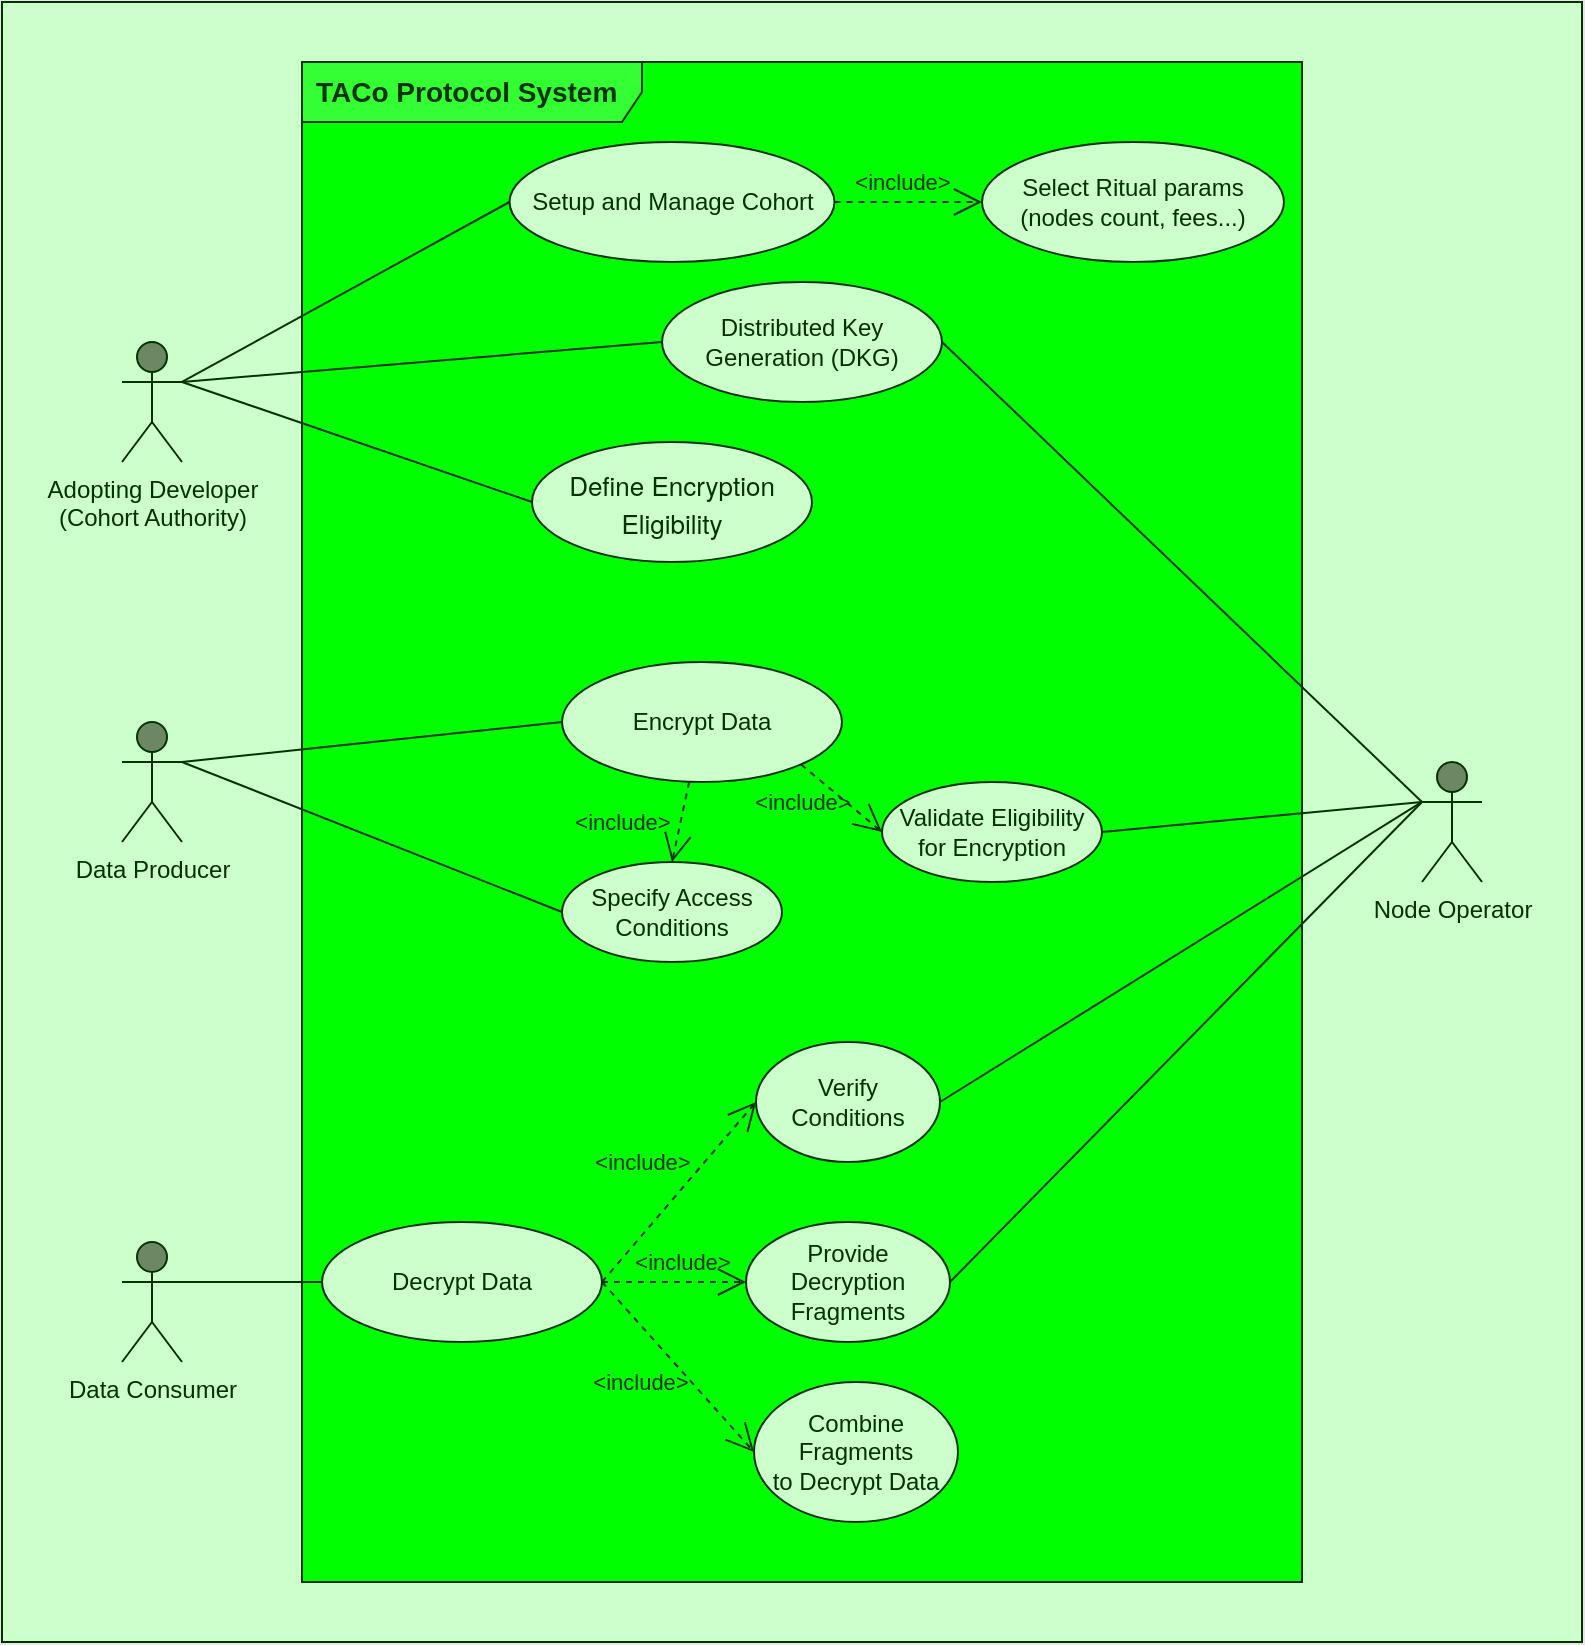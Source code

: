 <mxfile>
    <diagram id="taco-protocol-usecase" name="TACo Protocol Use Case">
        <mxGraphModel dx="1495" dy="823" grid="1" gridSize="10" guides="1" tooltips="1" connect="1" arrows="1" fold="1" page="1" pageScale="1" pageWidth="850" pageHeight="1100" background="#E6E6E6" math="0" shadow="0">
            <root>
                <mxCell id="0"/>
                <mxCell id="1" parent="0"/>
                <mxCell id="68" value="" style="rounded=0;whiteSpace=wrap;html=1;strokeColor=#003300;fillColor=#CCFFCC;" parent="1" vertex="1">
                    <mxGeometry width="790" height="820" as="geometry"/>
                </mxCell>
                <mxCell id="28" value="TACo Protocol System" style="shape=umlFrame;whiteSpace=wrap;html=1;width=170;height=30;boundedLbl=1;verticalAlign=top;align=left;spacingLeft=5;swimlaneFillColor=#00FF00;rounded=1;fontSize=14;fontStyle=1;fillStyle=solid;fillColor=#33FF33;strokeColor=#003300;fontColor=#003300;" parent="1" vertex="1">
                    <mxGeometry x="150" y="30" width="500" height="760" as="geometry"/>
                </mxCell>
                <mxCell id="29" value="Adopting Developer&lt;br&gt;(Cohort Authority)" style="shape=umlActor;verticalLabelPosition=bottom;verticalAlign=top;html=1;strokeColor=#003300;fillColor=#6d8764;fontColor=#003300;labelBackgroundColor=none;labelBorderColor=none;" parent="1" vertex="1">
                    <mxGeometry x="60" y="170" width="30" height="60" as="geometry"/>
                </mxCell>
                <mxCell id="30" value="Data Producer" style="shape=umlActor;verticalLabelPosition=bottom;verticalAlign=top;html=1;strokeColor=#003300;fillColor=#6d8764;fontColor=#003300;labelBackgroundColor=none;labelBorderColor=none;" parent="1" vertex="1">
                    <mxGeometry x="60" y="360" width="30" height="60" as="geometry"/>
                </mxCell>
                <mxCell id="31" value="Data Consumer" style="shape=umlActor;verticalLabelPosition=bottom;verticalAlign=top;html=1;strokeColor=#003300;fillColor=#6d8764;fontColor=#003300;labelBackgroundColor=none;labelBorderColor=none;" parent="1" vertex="1">
                    <mxGeometry x="60" y="620" width="30" height="60" as="geometry"/>
                </mxCell>
                <mxCell id="32" value="Node Operator" style="shape=umlActor;verticalLabelPosition=bottom;verticalAlign=top;html=1;strokeColor=#003300;fillColor=#6d8764;fontColor=#003300;labelBackgroundColor=none;labelBorderColor=none;" parent="1" vertex="1">
                    <mxGeometry x="710" y="380" width="30" height="60" as="geometry"/>
                </mxCell>
                <mxCell id="33" value="Distributed Key Generation (DKG)" style="ellipse;whiteSpace=wrap;html=1;strokeColor=#003300;fillColor=#CCFFCC;fontColor=#003300;labelBackgroundColor=none;labelBorderColor=none;" parent="1" vertex="1">
                    <mxGeometry x="330" y="140" width="140" height="60" as="geometry"/>
                </mxCell>
                <mxCell id="34" value="Setup and Manage Cohort" style="ellipse;whiteSpace=wrap;html=1;strokeColor=#003300;fillColor=#CCFFCC;fontColor=#003300;labelBackgroundColor=none;labelBorderColor=none;" parent="1" vertex="1">
                    <mxGeometry x="253.75" y="70" width="162.5" height="60" as="geometry"/>
                </mxCell>
                <mxCell id="35" value="&lt;p style=&quot;margin: 0px; font-variant-numeric: normal; font-variant-east-asian: normal; font-variant-alternates: normal; font-size-adjust: none; font-kerning: auto; font-optical-sizing: auto; font-feature-settings: normal; font-variation-settings: normal; font-variant-position: normal; font-stretch: normal; font-size: 13px; line-height: normal; font-family: &amp;quot;Helvetica Neue&amp;quot;;&quot; class=&quot;p1&quot;&gt;Define Encryption Eligibility&lt;/p&gt;" style="ellipse;whiteSpace=wrap;html=1;strokeColor=#003300;fillColor=#CCFFCC;fontColor=#003300;labelBackgroundColor=none;labelBorderColor=none;align=center;" parent="1" vertex="1">
                    <mxGeometry x="265" y="220" width="140" height="60" as="geometry"/>
                </mxCell>
                <mxCell id="36" value="Encrypt Data" style="ellipse;whiteSpace=wrap;html=1;strokeColor=#003300;fillColor=#CCFFCC;fontColor=#003300;labelBackgroundColor=none;labelBorderColor=none;" parent="1" vertex="1">
                    <mxGeometry x="280" y="330" width="140" height="60" as="geometry"/>
                </mxCell>
                <mxCell id="37" value="Specify Access Conditions" style="ellipse;whiteSpace=wrap;html=1;strokeColor=#003300;fillColor=#CCFFCC;fontColor=#003300;labelBackgroundColor=none;labelBorderColor=none;" parent="1" vertex="1">
                    <mxGeometry x="280" y="430" width="110" height="50" as="geometry"/>
                </mxCell>
                <mxCell id="39" value="Verify Conditions" style="ellipse;whiteSpace=wrap;html=1;strokeColor=#003300;fillColor=#CCFFCC;fontColor=#003300;labelBackgroundColor=none;labelBorderColor=none;" parent="1" vertex="1">
                    <mxGeometry x="377" y="520" width="92" height="60" as="geometry"/>
                </mxCell>
                <mxCell id="40" value="Provide Decryption&#10;Fragments" style="ellipse;whiteSpace=wrap;html=1;strokeColor=#003300;fillColor=#CCFFCC;fontColor=#003300;labelBackgroundColor=none;labelBorderColor=none;" parent="1" vertex="1">
                    <mxGeometry x="372" y="610" width="102" height="60" as="geometry"/>
                </mxCell>
                <mxCell id="41" value="Combine Fragments&#10;to Decrypt Data" style="ellipse;whiteSpace=wrap;html=1;strokeColor=#003300;fillColor=#CCFFCC;fontColor=#003300;labelBackgroundColor=none;labelBorderColor=none;" parent="1" vertex="1">
                    <mxGeometry x="376" y="690" width="102" height="70" as="geometry"/>
                </mxCell>
                <mxCell id="42" value="" style="endArrow=none;html=1;rounded=0;exitX=1;exitY=0.333;exitDx=0;exitDy=0;exitPerimeter=0;entryX=0;entryY=0.5;entryDx=0;entryDy=0;strokeColor=#003300;fontColor=#003300;" parent="1" source="29" target="33" edge="1">
                    <mxGeometry width="50" height="50" relative="1" as="geometry">
                        <mxPoint x="90" y="190" as="sourcePoint"/>
                        <mxPoint x="140" y="140" as="targetPoint"/>
                    </mxGeometry>
                </mxCell>
                <mxCell id="43" value="" style="endArrow=none;html=1;rounded=0;exitX=1;exitY=0.333;exitDx=0;exitDy=0;exitPerimeter=0;entryX=0;entryY=0.5;entryDx=0;entryDy=0;strokeColor=#003300;fontColor=#003300;" parent="1" source="29" target="34" edge="1">
                    <mxGeometry width="50" height="50" relative="1" as="geometry">
                        <mxPoint x="90" y="190" as="sourcePoint"/>
                        <mxPoint x="140" y="140" as="targetPoint"/>
                    </mxGeometry>
                </mxCell>
                <mxCell id="44" value="" style="endArrow=none;html=1;rounded=0;exitX=1;exitY=0.333;exitDx=0;exitDy=0;exitPerimeter=0;entryX=0;entryY=0.5;entryDx=0;entryDy=0;strokeColor=#003300;fontColor=#003300;" parent="1" source="29" target="35" edge="1">
                    <mxGeometry width="50" height="50" relative="1" as="geometry">
                        <mxPoint x="90" y="190" as="sourcePoint"/>
                        <mxPoint x="140" y="140" as="targetPoint"/>
                    </mxGeometry>
                </mxCell>
                <mxCell id="45" value="" style="endArrow=none;html=1;rounded=0;exitX=1;exitY=0.333;exitDx=0;exitDy=0;exitPerimeter=0;entryX=0;entryY=0.5;entryDx=0;entryDy=0;strokeColor=#003300;fontColor=#003300;" parent="1" source="30" target="36" edge="1">
                    <mxGeometry width="50" height="50" relative="1" as="geometry">
                        <mxPoint x="90" y="380" as="sourcePoint"/>
                        <mxPoint x="140" y="330" as="targetPoint"/>
                    </mxGeometry>
                </mxCell>
                <mxCell id="46" value="" style="endArrow=none;html=1;rounded=0;exitX=1;exitY=0.333;exitDx=0;exitDy=0;exitPerimeter=0;entryX=0;entryY=0.5;entryDx=0;entryDy=0;strokeColor=#003300;fontColor=#003300;" parent="1" source="30" target="37" edge="1">
                    <mxGeometry width="50" height="50" relative="1" as="geometry">
                        <mxPoint x="90" y="380" as="sourcePoint"/>
                        <mxPoint x="140" y="330" as="targetPoint"/>
                    </mxGeometry>
                </mxCell>
                <mxCell id="47" value="" style="endArrow=none;html=1;rounded=0;exitX=1;exitY=0.333;exitDx=0;exitDy=0;exitPerimeter=0;entryX=0;entryY=0.5;entryDx=0;entryDy=0;strokeColor=#003300;fontColor=#003300;" parent="1" source="31" target="62" edge="1">
                    <mxGeometry width="50" height="50" relative="1" as="geometry">
                        <mxPoint x="710" y="190" as="sourcePoint"/>
                        <mxPoint x="660" y="140" as="targetPoint"/>
                    </mxGeometry>
                </mxCell>
                <mxCell id="49" value="" style="endArrow=none;html=1;rounded=0;exitX=0;exitY=0.333;exitDx=0;exitDy=0;exitPerimeter=0;entryX=1;entryY=0.5;entryDx=0;entryDy=0;strokeColor=#003300;fontColor=#003300;" parent="1" source="32" target="39" edge="1">
                    <mxGeometry width="50" height="50" relative="1" as="geometry">
                        <mxPoint x="710" y="380" as="sourcePoint"/>
                        <mxPoint x="660" y="330" as="targetPoint"/>
                    </mxGeometry>
                </mxCell>
                <mxCell id="50" value="" style="endArrow=none;html=1;rounded=0;exitX=0;exitY=0.333;exitDx=0;exitDy=0;exitPerimeter=0;entryX=1;entryY=0.5;entryDx=0;entryDy=0;strokeColor=#003300;fontColor=#003300;" parent="1" source="32" target="40" edge="1">
                    <mxGeometry width="50" height="50" relative="1" as="geometry">
                        <mxPoint x="710" y="380" as="sourcePoint"/>
                        <mxPoint x="660" y="330" as="targetPoint"/>
                    </mxGeometry>
                </mxCell>
                <mxCell id="51" value="&amp;lt;include&amp;gt;" style="endArrow=open;endSize=12;dashed=1;html=1;rounded=0;entryX=0.5;entryY=0;entryDx=0;entryDy=0;strokeColor=#003300;fontColor=#003300;fillColor=#6d8764;labelBackgroundColor=none;labelBorderColor=none;" parent="1" source="36" target="37" edge="1">
                    <mxGeometry x="0.302" y="-29" width="160" relative="1" as="geometry">
                        <mxPoint x="450" y="420" as="sourcePoint"/>
                        <mxPoint x="450" y="370" as="targetPoint"/>
                        <mxPoint as="offset"/>
                    </mxGeometry>
                </mxCell>
                <mxCell id="55" value="" style="endArrow=none;html=1;rounded=0;exitX=0;exitY=0.333;exitDx=0;exitDy=0;exitPerimeter=0;entryX=1;entryY=0.5;entryDx=0;entryDy=0;strokeColor=#003300;fontColor=#003300;" parent="1" source="32" target="33" edge="1">
                    <mxGeometry width="50" height="50" relative="1" as="geometry">
                        <mxPoint x="720" y="430" as="sourcePoint"/>
                        <mxPoint x="590" y="780" as="targetPoint"/>
                    </mxGeometry>
                </mxCell>
                <mxCell id="56" value="Validate Eligibility for Encryption" style="ellipse;whiteSpace=wrap;html=1;strokeColor=#003300;fillColor=#CCFFCC;fontColor=#003300;labelBackgroundColor=none;labelBorderColor=none;" parent="1" vertex="1">
                    <mxGeometry x="440" y="390" width="110" height="50" as="geometry"/>
                </mxCell>
                <mxCell id="59" value="&amp;lt;include&amp;gt;" style="endArrow=open;endSize=12;dashed=1;html=1;rounded=0;exitX=1;exitY=1;exitDx=0;exitDy=0;entryX=0;entryY=0.5;entryDx=0;entryDy=0;strokeColor=#003300;fontColor=#003300;fillColor=#6d8764;labelBackgroundColor=none;labelBorderColor=none;" parent="1" source="36" target="56" edge="1">
                    <mxGeometry x="-0.529" y="-14" width="160" relative="1" as="geometry">
                        <mxPoint x="360" y="440" as="sourcePoint"/>
                        <mxPoint x="360" y="400" as="targetPoint"/>
                        <mxPoint as="offset"/>
                    </mxGeometry>
                </mxCell>
                <mxCell id="61" value="" style="endArrow=none;html=1;rounded=0;exitX=0;exitY=0.333;exitDx=0;exitDy=0;exitPerimeter=0;entryX=1;entryY=0.5;entryDx=0;entryDy=0;strokeColor=#003300;fontColor=#003300;" parent="1" source="32" target="56" edge="1">
                    <mxGeometry width="50" height="50" relative="1" as="geometry">
                        <mxPoint x="760" y="410" as="sourcePoint"/>
                        <mxPoint x="490" y="640" as="targetPoint"/>
                    </mxGeometry>
                </mxCell>
                <mxCell id="62" value="Decrypt Data" style="ellipse;whiteSpace=wrap;html=1;strokeColor=#003300;fillColor=#CCFFCC;fontColor=#003300;labelBackgroundColor=none;labelBorderColor=none;" parent="1" vertex="1">
                    <mxGeometry x="160" y="610" width="140" height="60" as="geometry"/>
                </mxCell>
                <mxCell id="64" value="&amp;lt;include&amp;gt;" style="endArrow=open;endSize=12;dashed=1;html=1;rounded=0;exitX=1;exitY=0.5;exitDx=0;exitDy=0;entryX=0;entryY=0.5;entryDx=0;entryDy=0;strokeColor=#003300;fontColor=#003300;fillColor=#6d8764;labelBackgroundColor=none;labelBorderColor=none;" parent="1" source="62" target="39" edge="1">
                    <mxGeometry x="-0.011" y="24" width="160" relative="1" as="geometry">
                        <mxPoint x="300" y="650" as="sourcePoint"/>
                        <mxPoint x="388" y="640" as="targetPoint"/>
                        <mxPoint as="offset"/>
                    </mxGeometry>
                </mxCell>
                <mxCell id="65" value="&amp;lt;include&amp;gt;" style="endArrow=open;endSize=12;dashed=1;html=1;rounded=0;exitX=1;exitY=0.5;exitDx=0;exitDy=0;entryX=0;entryY=0.5;entryDx=0;entryDy=0;strokeColor=#003300;fontColor=#003300;fillColor=#6d8764;labelBackgroundColor=none;labelBorderColor=none;" parent="1" source="62" target="40" edge="1">
                    <mxGeometry x="0.111" y="10" width="160" relative="1" as="geometry">
                        <mxPoint x="310" y="660" as="sourcePoint"/>
                        <mxPoint x="398" y="650" as="targetPoint"/>
                        <mxPoint as="offset"/>
                    </mxGeometry>
                </mxCell>
                <mxCell id="66" value="&amp;lt;include&amp;gt;" style="endArrow=open;endSize=12;dashed=1;html=1;rounded=0;exitX=1;exitY=0.5;exitDx=0;exitDy=0;entryX=0;entryY=0.5;entryDx=0;entryDy=0;strokeColor=#003300;fontColor=#003300;fillColor=#6d8764;labelBackgroundColor=none;labelBorderColor=none;" parent="1" source="62" target="41" edge="1">
                    <mxGeometry x="-0.112" y="-18" width="160" relative="1" as="geometry">
                        <mxPoint x="320" y="670" as="sourcePoint"/>
                        <mxPoint x="408" y="660" as="targetPoint"/>
                        <mxPoint x="-1" as="offset"/>
                    </mxGeometry>
                </mxCell>
                <mxCell id="69" value="Select Ritual params&lt;br&gt;(nodes count, fees...)" style="ellipse;whiteSpace=wrap;html=1;strokeColor=#003300;fillColor=#CCFFCC;fontColor=#003300;labelBackgroundColor=none;labelBorderColor=none;" parent="1" vertex="1">
                    <mxGeometry x="490" y="70" width="151" height="60" as="geometry"/>
                </mxCell>
                <mxCell id="70" value="&amp;lt;include&amp;gt;" style="endArrow=open;endSize=12;dashed=1;html=1;rounded=0;strokeColor=#003300;fontColor=#003300;fillColor=#6d8764;labelBackgroundColor=none;labelBorderColor=none;" parent="1" source="34" target="69" edge="1">
                    <mxGeometry x="-0.085" y="10" width="160" relative="1" as="geometry">
                        <mxPoint x="416.247" y="106.213" as="sourcePoint"/>
                        <mxPoint x="456.75" y="140" as="targetPoint"/>
                        <mxPoint as="offset"/>
                    </mxGeometry>
                </mxCell>
            </root>
        </mxGraphModel>
    </diagram>
</mxfile>